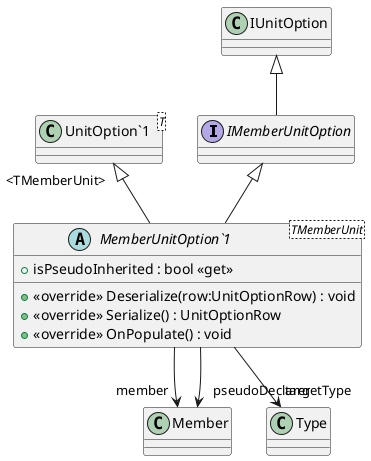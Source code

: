 @startuml
interface IMemberUnitOption {
}
abstract class "MemberUnitOption`1"<TMemberUnit> {
    + isPseudoInherited : bool <<get>>
    + <<override>> Deserialize(row:UnitOptionRow) : void
    + <<override>> Serialize() : UnitOptionRow
    + <<override>> OnPopulate() : void
}
class "UnitOption`1"<T> {
}
IUnitOption <|-- IMemberUnitOption
"UnitOption`1" "<TMemberUnit>" <|-- "MemberUnitOption`1"
IMemberUnitOption <|-- "MemberUnitOption`1"
"MemberUnitOption`1" --> "member" Member
"MemberUnitOption`1" --> "pseudoDeclarer" Member
"MemberUnitOption`1" --> "targetType" Type
@enduml
